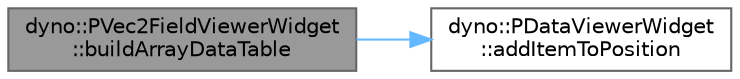 digraph "dyno::PVec2FieldViewerWidget::buildArrayDataTable"
{
 // LATEX_PDF_SIZE
  bgcolor="transparent";
  edge [fontname=Helvetica,fontsize=10,labelfontname=Helvetica,labelfontsize=10];
  node [fontname=Helvetica,fontsize=10,shape=box,height=0.2,width=0.4];
  rankdir="LR";
  Node1 [id="Node000001",label="dyno::PVec2FieldViewerWidget\l::buildArrayDataTable",height=0.2,width=0.4,color="gray40", fillcolor="grey60", style="filled", fontcolor="black",tooltip=" "];
  Node1 -> Node2 [id="edge1_Node000001_Node000002",color="steelblue1",style="solid",tooltip=" "];
  Node2 [id="Node000002",label="dyno::PDataViewerWidget\l::addItemToPosition",height=0.2,width=0.4,color="grey40", fillcolor="white", style="filled",URL="$classdyno_1_1_p_data_viewer_widget.html#ad0aa4f2c4226c40b70a2cfa3318620b1",tooltip=" "];
}
